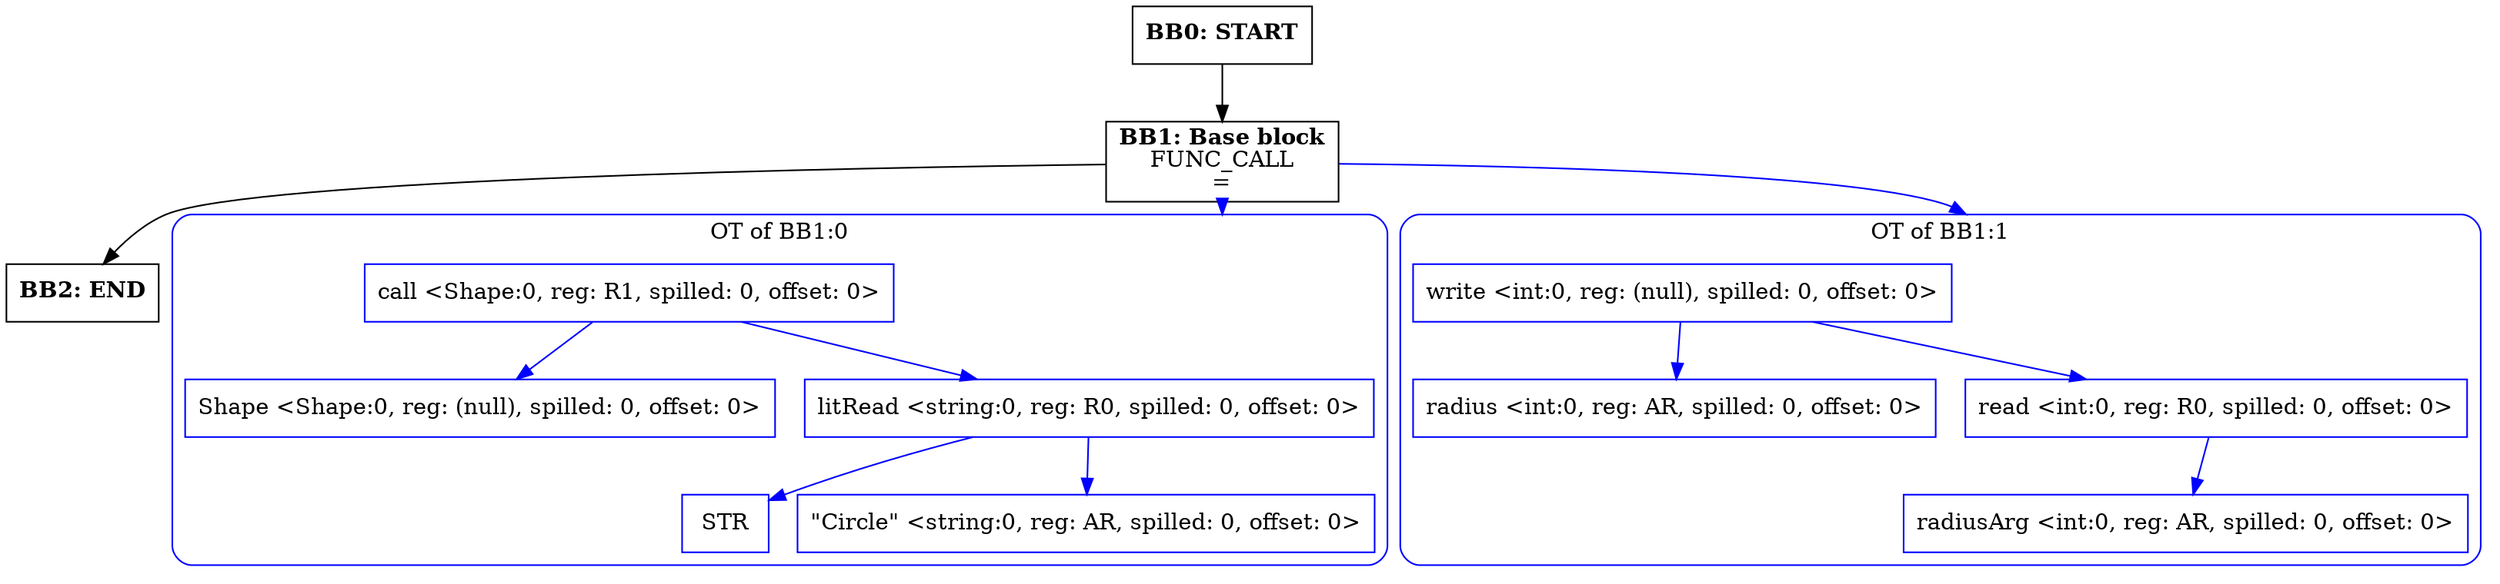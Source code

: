 digraph CFG {
    compound=true;
    graph [splines=true];
    node [shape=rectangle];

    BB2 [label=<<B>BB2: END</B><BR ALIGN="CENTER"/>>];
    BB1 [label=<<B>BB1: Base block</B><BR ALIGN="CENTER"/>FUNC_CALL<BR ALIGN="CENTER"/>=<BR ALIGN="CENTER"/>>];
    subgraph cluster_instruction0 {
        label = "OT of BB1:0";
        style=rounded;
        color=blue;
        entry0 [shape=point, style=invis];
        node0 [label="call <Shape:0, reg: R1, spilled: 0, offset: 0>", color=blue];
        node1 [label="Shape <Shape:0, reg: (null), spilled: 0, offset: 0>", color=blue];
        node0 -> node1[color=blue];
        node2 [label="litRead <string:0, reg: R0, spilled: 0, offset: 0>", color=blue];
        node3 [label="STR", color=blue];
        node2 -> node3[color=blue];
        node4 [label="\"Circle\" <string:0, reg: AR, spilled: 0, offset: 0>", color=blue];
        node2 -> node4[color=blue];
        node0 -> node2[color=blue];
    }
    BB1 -> entry0 [lhead=cluster_instruction0, color=blue];
    subgraph cluster_instruction1 {
        label = "OT of BB1:1";
        style=rounded;
        color=blue;
        entry1 [shape=point, style=invis];
        node5 [label="write <int:0, reg: (null), spilled: 0, offset: 0>", color=blue];
        node6 [label="radius <int:0, reg: AR, spilled: 0, offset: 0>", color=blue];
        node5 -> node6[color=blue];
        node7 [label="read <int:0, reg: R0, spilled: 0, offset: 0>", color=blue];
        node8 [label="radiusArg <int:0, reg: AR, spilled: 0, offset: 0>", color=blue];
        node7 -> node8[color=blue];
        node5 -> node7[color=blue];
    }
    BB1 -> entry1 [lhead=cluster_instruction1, color=blue];
    BB0 [label=<<B>BB0: START</B><BR ALIGN="CENTER"/>>];

    BB1 -> BB2;
    BB0 -> BB1;
}
